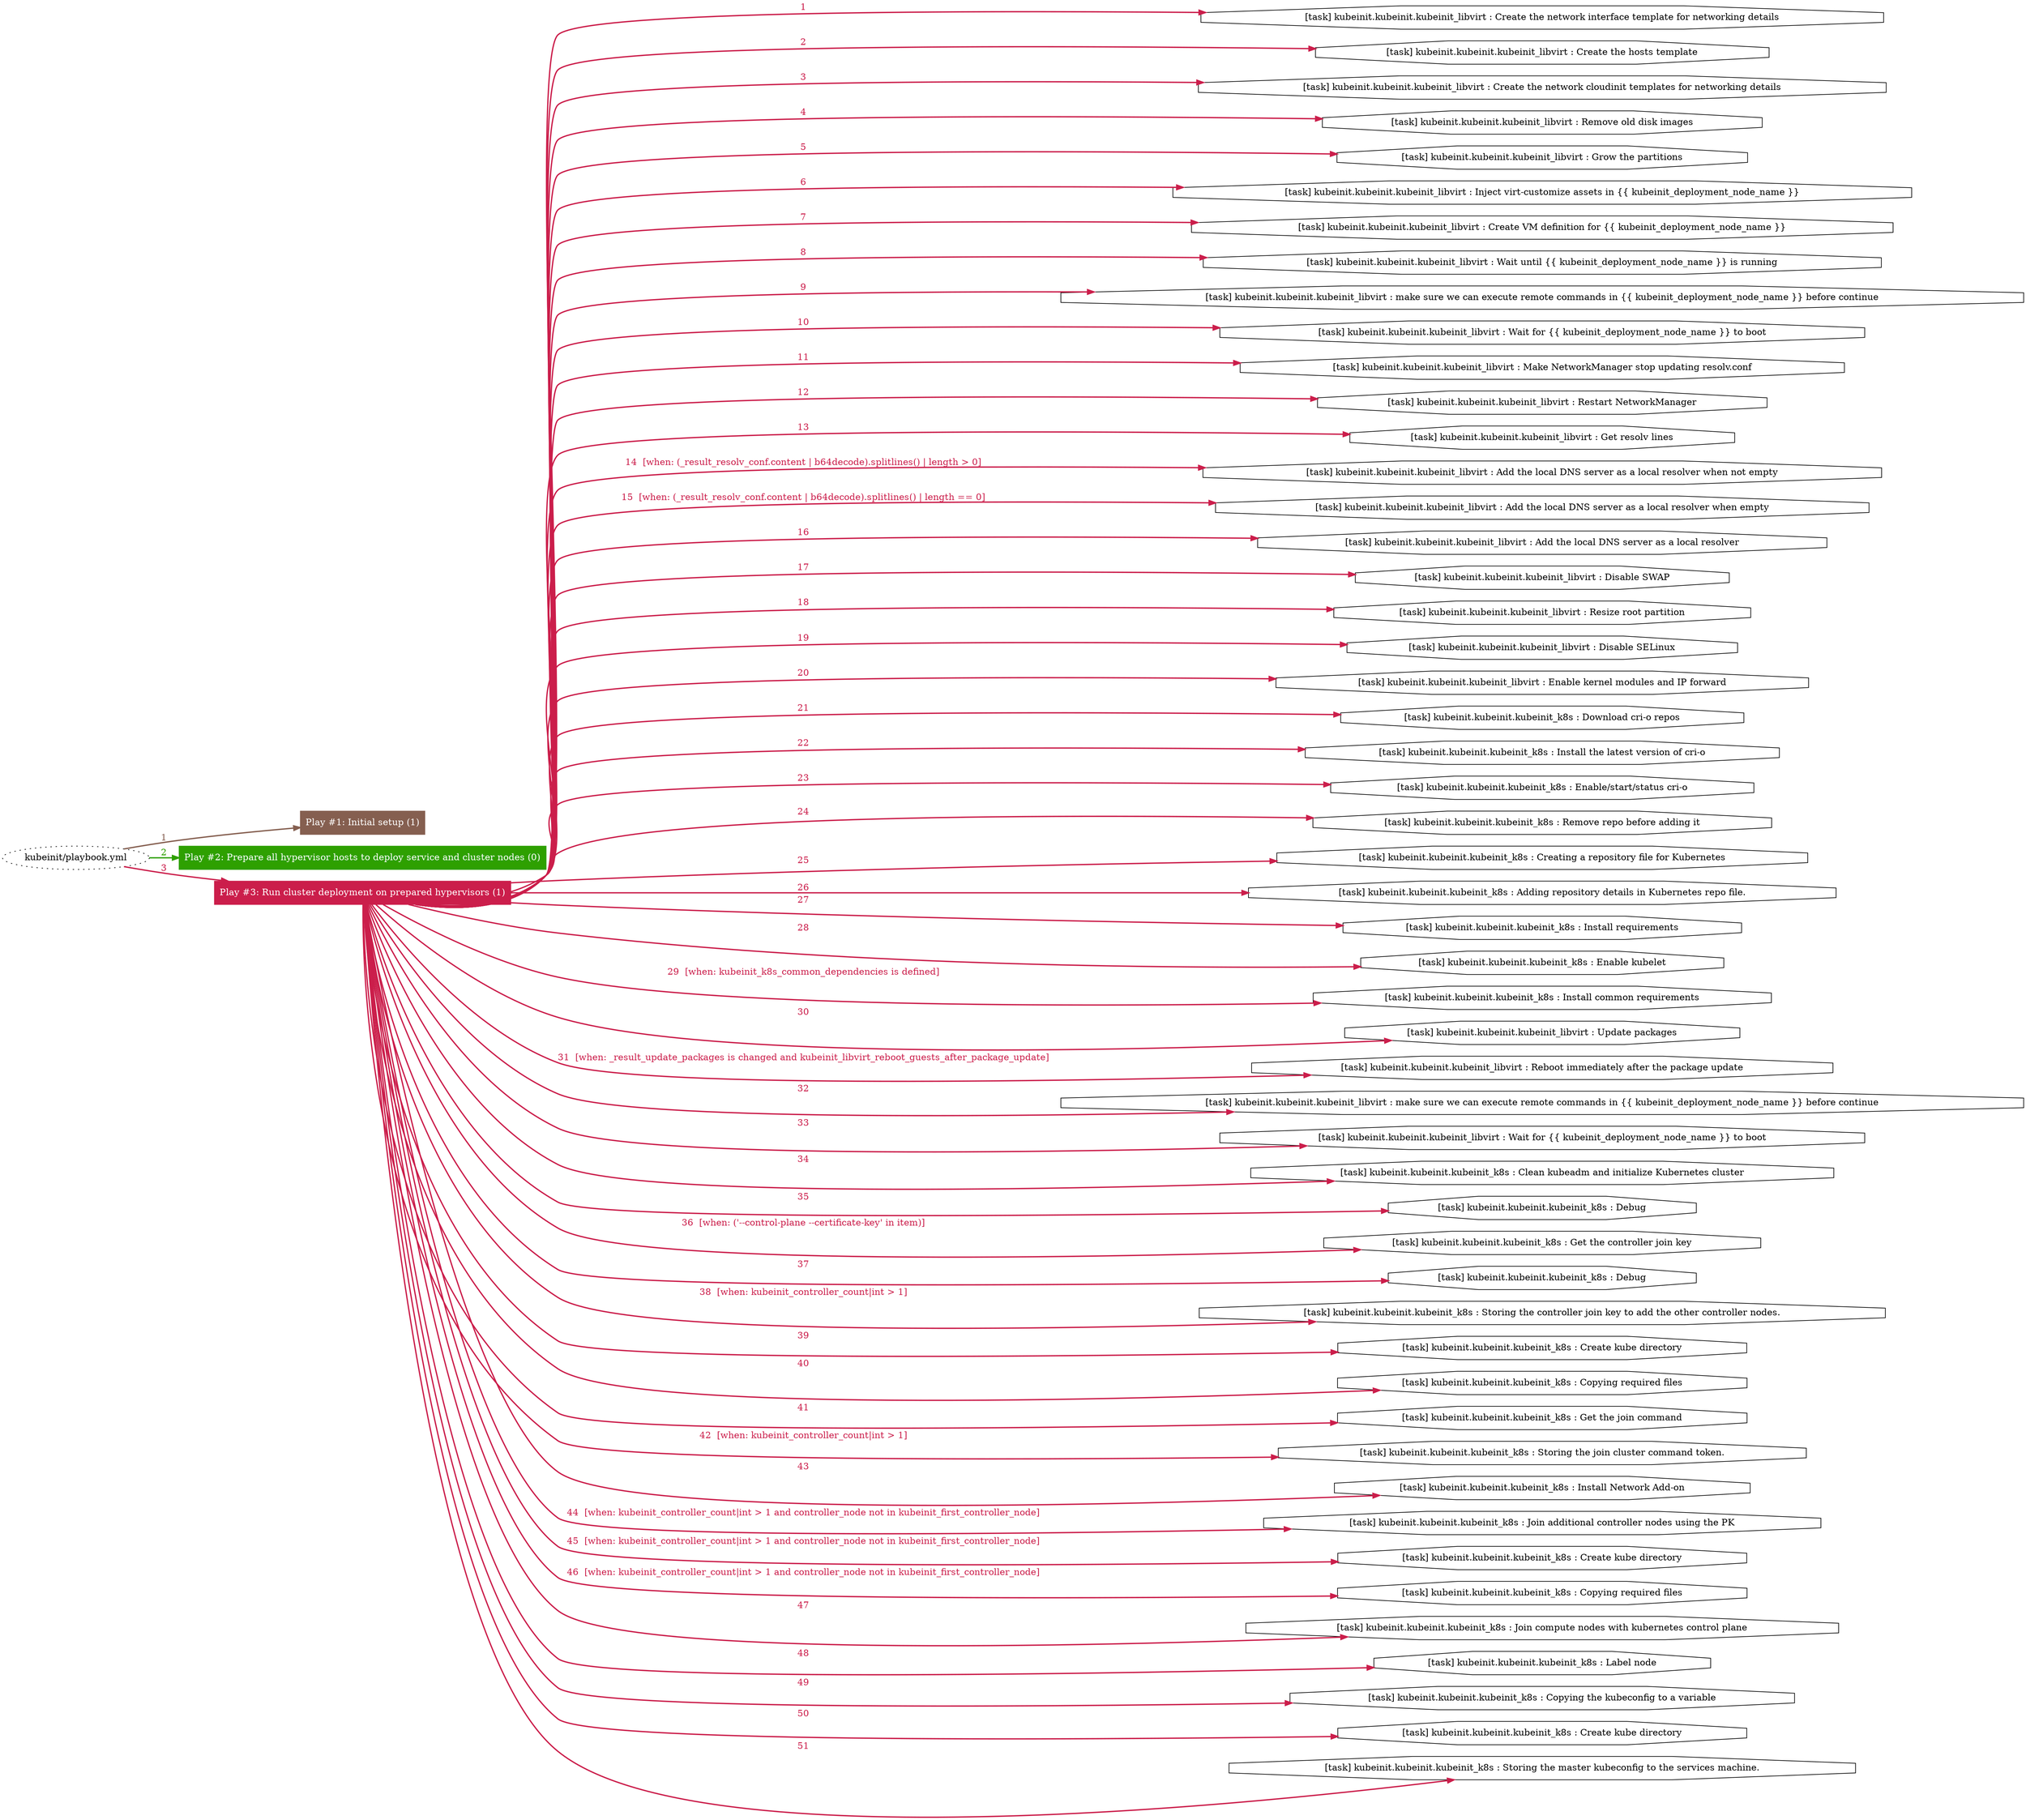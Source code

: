 digraph "kubeinit/playbook.yml "{
	graph [concentrate=true ordering=in rankdir=LR ratio=fill]
	edge [esep=5 sep=10]
	"kubeinit/playbook.yml" [id=root_node style=dotted]
	subgraph "Play #1: Initial setup (1) "{
		"Play #1: Initial setup (1)" [color="#855f50" fontcolor="#ffffff" id="play_c512465d-b524-435c-b439-2b3dde1f9fe7" shape=box style=filled tooltip=localhost]
		"kubeinit/playbook.yml" -> "Play #1: Initial setup (1)" [label=1 color="#855f50" fontcolor="#855f50" id="edge_c4e9bfd5-586d-4d53-99c8-03ea4cc5ab56" style=bold]
	}
	subgraph "Play #2: Prepare all hypervisor hosts to deploy service and cluster nodes (0) "{
		"Play #2: Prepare all hypervisor hosts to deploy service and cluster nodes (0)" [color="#2ea001" fontcolor="#ffffff" id="play_6a37a16e-189a-490f-ac2b-d4990b0c785c" shape=box style=filled tooltip=""]
		"kubeinit/playbook.yml" -> "Play #2: Prepare all hypervisor hosts to deploy service and cluster nodes (0)" [label=2 color="#2ea001" fontcolor="#2ea001" id="edge_19dacbe6-7cf7-46ae-9021-5a91bcc21c50" style=bold]
	}
	subgraph "Play #3: Run cluster deployment on prepared hypervisors (1) "{
		"Play #3: Run cluster deployment on prepared hypervisors (1)" [color="#cb1e4b" fontcolor="#ffffff" id="play_d298a8bb-73dd-41e0-952d-50d635ca10c9" shape=box style=filled tooltip=localhost]
		"kubeinit/playbook.yml" -> "Play #3: Run cluster deployment on prepared hypervisors (1)" [label=3 color="#cb1e4b" fontcolor="#cb1e4b" id="edge_919313da-baa7-425e-a359-ef4a81a32633" style=bold]
		"task_dccf6c4b-1cce-402c-8ed3-2d6be808d9bc" [label="[task] kubeinit.kubeinit.kubeinit_libvirt : Create the network interface template for networking details" id="task_dccf6c4b-1cce-402c-8ed3-2d6be808d9bc" shape=octagon tooltip="[task] kubeinit.kubeinit.kubeinit_libvirt : Create the network interface template for networking details"]
		"Play #3: Run cluster deployment on prepared hypervisors (1)" -> "task_dccf6c4b-1cce-402c-8ed3-2d6be808d9bc" [label=1 color="#cb1e4b" fontcolor="#cb1e4b" id="edge_dac07b3d-d97d-48b1-a875-a4810bec4b10" style=bold]
		"task_06076dbf-0bde-419c-a32f-c9b343227c30" [label="[task] kubeinit.kubeinit.kubeinit_libvirt : Create the hosts template" id="task_06076dbf-0bde-419c-a32f-c9b343227c30" shape=octagon tooltip="[task] kubeinit.kubeinit.kubeinit_libvirt : Create the hosts template"]
		"Play #3: Run cluster deployment on prepared hypervisors (1)" -> "task_06076dbf-0bde-419c-a32f-c9b343227c30" [label=2 color="#cb1e4b" fontcolor="#cb1e4b" id="edge_30b99c55-4f90-4308-b990-13785f1a8374" style=bold]
		"task_efa54977-1128-450a-a331-762e21a92321" [label="[task] kubeinit.kubeinit.kubeinit_libvirt : Create the network cloudinit templates for networking details" id="task_efa54977-1128-450a-a331-762e21a92321" shape=octagon tooltip="[task] kubeinit.kubeinit.kubeinit_libvirt : Create the network cloudinit templates for networking details"]
		"Play #3: Run cluster deployment on prepared hypervisors (1)" -> "task_efa54977-1128-450a-a331-762e21a92321" [label=3 color="#cb1e4b" fontcolor="#cb1e4b" id="edge_5109a4b3-b1cc-4e65-828f-ae98a289c101" style=bold]
		"task_ed935936-187a-4e80-868f-de36a2669047" [label="[task] kubeinit.kubeinit.kubeinit_libvirt : Remove old disk images" id="task_ed935936-187a-4e80-868f-de36a2669047" shape=octagon tooltip="[task] kubeinit.kubeinit.kubeinit_libvirt : Remove old disk images"]
		"Play #3: Run cluster deployment on prepared hypervisors (1)" -> "task_ed935936-187a-4e80-868f-de36a2669047" [label=4 color="#cb1e4b" fontcolor="#cb1e4b" id="edge_13f9e8b8-e4e1-4954-8c06-445574398fec" style=bold]
		"task_4676fa63-77ba-4ea3-96aa-0c4828fceb3a" [label="[task] kubeinit.kubeinit.kubeinit_libvirt : Grow the partitions" id="task_4676fa63-77ba-4ea3-96aa-0c4828fceb3a" shape=octagon tooltip="[task] kubeinit.kubeinit.kubeinit_libvirt : Grow the partitions"]
		"Play #3: Run cluster deployment on prepared hypervisors (1)" -> "task_4676fa63-77ba-4ea3-96aa-0c4828fceb3a" [label=5 color="#cb1e4b" fontcolor="#cb1e4b" id="edge_75020392-7ad2-4ce8-9cd7-d4ed15589029" style=bold]
		"task_1e473c52-8778-4886-8c38-74d5e40c4a42" [label="[task] kubeinit.kubeinit.kubeinit_libvirt : Inject virt-customize assets in {{ kubeinit_deployment_node_name }}" id="task_1e473c52-8778-4886-8c38-74d5e40c4a42" shape=octagon tooltip="[task] kubeinit.kubeinit.kubeinit_libvirt : Inject virt-customize assets in {{ kubeinit_deployment_node_name }}"]
		"Play #3: Run cluster deployment on prepared hypervisors (1)" -> "task_1e473c52-8778-4886-8c38-74d5e40c4a42" [label=6 color="#cb1e4b" fontcolor="#cb1e4b" id="edge_49d6b940-76e6-4711-b901-c34ed7baeb9e" style=bold]
		"task_2f874cb3-c300-4fad-9de0-3f0ada270f5b" [label="[task] kubeinit.kubeinit.kubeinit_libvirt : Create VM definition for {{ kubeinit_deployment_node_name }}" id="task_2f874cb3-c300-4fad-9de0-3f0ada270f5b" shape=octagon tooltip="[task] kubeinit.kubeinit.kubeinit_libvirt : Create VM definition for {{ kubeinit_deployment_node_name }}"]
		"Play #3: Run cluster deployment on prepared hypervisors (1)" -> "task_2f874cb3-c300-4fad-9de0-3f0ada270f5b" [label=7 color="#cb1e4b" fontcolor="#cb1e4b" id="edge_0363fc5b-bf50-4643-9ead-8b0442e518f9" style=bold]
		"task_7538cd1d-ae66-4337-a480-492473bd3177" [label="[task] kubeinit.kubeinit.kubeinit_libvirt : Wait until {{ kubeinit_deployment_node_name }} is running" id="task_7538cd1d-ae66-4337-a480-492473bd3177" shape=octagon tooltip="[task] kubeinit.kubeinit.kubeinit_libvirt : Wait until {{ kubeinit_deployment_node_name }} is running"]
		"Play #3: Run cluster deployment on prepared hypervisors (1)" -> "task_7538cd1d-ae66-4337-a480-492473bd3177" [label=8 color="#cb1e4b" fontcolor="#cb1e4b" id="edge_542a5322-d8dc-4e52-b6e5-a8fdcec6cd9b" style=bold]
		"task_6d7455ff-0b03-4607-ba88-06adb8ad2c02" [label="[task] kubeinit.kubeinit.kubeinit_libvirt : make sure we can execute remote commands in {{ kubeinit_deployment_node_name }} before continue" id="task_6d7455ff-0b03-4607-ba88-06adb8ad2c02" shape=octagon tooltip="[task] kubeinit.kubeinit.kubeinit_libvirt : make sure we can execute remote commands in {{ kubeinit_deployment_node_name }} before continue"]
		"Play #3: Run cluster deployment on prepared hypervisors (1)" -> "task_6d7455ff-0b03-4607-ba88-06adb8ad2c02" [label=9 color="#cb1e4b" fontcolor="#cb1e4b" id="edge_0fde5122-1e02-4f3e-b22f-ef87b6b25691" style=bold]
		"task_41f6ffcf-caed-404f-b666-e28b5ae2f418" [label="[task] kubeinit.kubeinit.kubeinit_libvirt : Wait for {{ kubeinit_deployment_node_name }} to boot" id="task_41f6ffcf-caed-404f-b666-e28b5ae2f418" shape=octagon tooltip="[task] kubeinit.kubeinit.kubeinit_libvirt : Wait for {{ kubeinit_deployment_node_name }} to boot"]
		"Play #3: Run cluster deployment on prepared hypervisors (1)" -> "task_41f6ffcf-caed-404f-b666-e28b5ae2f418" [label=10 color="#cb1e4b" fontcolor="#cb1e4b" id="edge_ec940617-49aa-45b8-a312-8e61cdf79112" style=bold]
		"task_e2889fdd-e925-48a5-b272-351ec5c52382" [label="[task] kubeinit.kubeinit.kubeinit_libvirt : Make NetworkManager stop updating resolv.conf" id="task_e2889fdd-e925-48a5-b272-351ec5c52382" shape=octagon tooltip="[task] kubeinit.kubeinit.kubeinit_libvirt : Make NetworkManager stop updating resolv.conf"]
		"Play #3: Run cluster deployment on prepared hypervisors (1)" -> "task_e2889fdd-e925-48a5-b272-351ec5c52382" [label=11 color="#cb1e4b" fontcolor="#cb1e4b" id="edge_2da0a9a8-dbdf-4448-89fb-1a8c13c563ab" style=bold]
		"task_49648c1c-610a-44a5-b735-5abfc87e5d6b" [label="[task] kubeinit.kubeinit.kubeinit_libvirt : Restart NetworkManager" id="task_49648c1c-610a-44a5-b735-5abfc87e5d6b" shape=octagon tooltip="[task] kubeinit.kubeinit.kubeinit_libvirt : Restart NetworkManager"]
		"Play #3: Run cluster deployment on prepared hypervisors (1)" -> "task_49648c1c-610a-44a5-b735-5abfc87e5d6b" [label=12 color="#cb1e4b" fontcolor="#cb1e4b" id="edge_7266eee2-ea4e-4994-bbb3-8599eb71367f" style=bold]
		"task_2644b1ed-3644-4300-b570-4d5fb0a6a26e" [label="[task] kubeinit.kubeinit.kubeinit_libvirt : Get resolv lines" id="task_2644b1ed-3644-4300-b570-4d5fb0a6a26e" shape=octagon tooltip="[task] kubeinit.kubeinit.kubeinit_libvirt : Get resolv lines"]
		"Play #3: Run cluster deployment on prepared hypervisors (1)" -> "task_2644b1ed-3644-4300-b570-4d5fb0a6a26e" [label=13 color="#cb1e4b" fontcolor="#cb1e4b" id="edge_1e3877d8-27c7-4676-b905-4c2a3b820530" style=bold]
		"task_111e5b7e-a356-401f-85e7-297a23fa9e6c" [label="[task] kubeinit.kubeinit.kubeinit_libvirt : Add the local DNS server as a local resolver when not empty" id="task_111e5b7e-a356-401f-85e7-297a23fa9e6c" shape=octagon tooltip="[task] kubeinit.kubeinit.kubeinit_libvirt : Add the local DNS server as a local resolver when not empty"]
		"Play #3: Run cluster deployment on prepared hypervisors (1)" -> "task_111e5b7e-a356-401f-85e7-297a23fa9e6c" [label="14  [when: (_result_resolv_conf.content | b64decode).splitlines() | length > 0]" color="#cb1e4b" fontcolor="#cb1e4b" id="edge_390ae9ce-cf1c-405c-b158-5a70f144e962" style=bold]
		"task_7bee3ed7-59a0-4e0e-86b3-5118f2d65a70" [label="[task] kubeinit.kubeinit.kubeinit_libvirt : Add the local DNS server as a local resolver when empty" id="task_7bee3ed7-59a0-4e0e-86b3-5118f2d65a70" shape=octagon tooltip="[task] kubeinit.kubeinit.kubeinit_libvirt : Add the local DNS server as a local resolver when empty"]
		"Play #3: Run cluster deployment on prepared hypervisors (1)" -> "task_7bee3ed7-59a0-4e0e-86b3-5118f2d65a70" [label="15  [when: (_result_resolv_conf.content | b64decode).splitlines() | length == 0]" color="#cb1e4b" fontcolor="#cb1e4b" id="edge_0256b3b8-1487-4980-bdf6-50179a70f7a5" style=bold]
		"task_63c3c163-c6d8-4c87-8651-646289d12b5f" [label="[task] kubeinit.kubeinit.kubeinit_libvirt : Add the local DNS server as a local resolver" id="task_63c3c163-c6d8-4c87-8651-646289d12b5f" shape=octagon tooltip="[task] kubeinit.kubeinit.kubeinit_libvirt : Add the local DNS server as a local resolver"]
		"Play #3: Run cluster deployment on prepared hypervisors (1)" -> "task_63c3c163-c6d8-4c87-8651-646289d12b5f" [label=16 color="#cb1e4b" fontcolor="#cb1e4b" id="edge_8a50fc3a-3a87-4377-b3fc-b575ecab2aaf" style=bold]
		"task_4fb7366b-bdc3-46e4-9a9d-ff670091f464" [label="[task] kubeinit.kubeinit.kubeinit_libvirt : Disable SWAP" id="task_4fb7366b-bdc3-46e4-9a9d-ff670091f464" shape=octagon tooltip="[task] kubeinit.kubeinit.kubeinit_libvirt : Disable SWAP"]
		"Play #3: Run cluster deployment on prepared hypervisors (1)" -> "task_4fb7366b-bdc3-46e4-9a9d-ff670091f464" [label=17 color="#cb1e4b" fontcolor="#cb1e4b" id="edge_24872afe-4017-47ee-9ff3-f4914e375f22" style=bold]
		"task_b6cdcabd-9ab3-49c7-aaaf-07a00ceab763" [label="[task] kubeinit.kubeinit.kubeinit_libvirt : Resize root partition" id="task_b6cdcabd-9ab3-49c7-aaaf-07a00ceab763" shape=octagon tooltip="[task] kubeinit.kubeinit.kubeinit_libvirt : Resize root partition"]
		"Play #3: Run cluster deployment on prepared hypervisors (1)" -> "task_b6cdcabd-9ab3-49c7-aaaf-07a00ceab763" [label=18 color="#cb1e4b" fontcolor="#cb1e4b" id="edge_c6169003-316e-41ea-aa60-eec94b1380f8" style=bold]
		"task_2ac3f690-1aa8-4883-9b28-3030e62bb984" [label="[task] kubeinit.kubeinit.kubeinit_libvirt : Disable SELinux" id="task_2ac3f690-1aa8-4883-9b28-3030e62bb984" shape=octagon tooltip="[task] kubeinit.kubeinit.kubeinit_libvirt : Disable SELinux"]
		"Play #3: Run cluster deployment on prepared hypervisors (1)" -> "task_2ac3f690-1aa8-4883-9b28-3030e62bb984" [label=19 color="#cb1e4b" fontcolor="#cb1e4b" id="edge_d096fe4b-869d-4e22-a9d7-e1b4a1f542ee" style=bold]
		"task_8c4477c7-dfba-4e3e-87fe-2bd659bff7ba" [label="[task] kubeinit.kubeinit.kubeinit_libvirt : Enable kernel modules and IP forward" id="task_8c4477c7-dfba-4e3e-87fe-2bd659bff7ba" shape=octagon tooltip="[task] kubeinit.kubeinit.kubeinit_libvirt : Enable kernel modules and IP forward"]
		"Play #3: Run cluster deployment on prepared hypervisors (1)" -> "task_8c4477c7-dfba-4e3e-87fe-2bd659bff7ba" [label=20 color="#cb1e4b" fontcolor="#cb1e4b" id="edge_8b6030d9-fad3-4240-9fa1-401de2cb9408" style=bold]
		"task_591b1a9e-f7bf-4634-9572-27341d6b5542" [label="[task] kubeinit.kubeinit.kubeinit_k8s : Download cri-o repos" id="task_591b1a9e-f7bf-4634-9572-27341d6b5542" shape=octagon tooltip="[task] kubeinit.kubeinit.kubeinit_k8s : Download cri-o repos"]
		"Play #3: Run cluster deployment on prepared hypervisors (1)" -> "task_591b1a9e-f7bf-4634-9572-27341d6b5542" [label=21 color="#cb1e4b" fontcolor="#cb1e4b" id="edge_c5809300-1ccd-4b6c-972d-51f04dcc8729" style=bold]
		"task_996d2ab3-df59-4402-8768-fa983f868124" [label="[task] kubeinit.kubeinit.kubeinit_k8s : Install the latest version of cri-o" id="task_996d2ab3-df59-4402-8768-fa983f868124" shape=octagon tooltip="[task] kubeinit.kubeinit.kubeinit_k8s : Install the latest version of cri-o"]
		"Play #3: Run cluster deployment on prepared hypervisors (1)" -> "task_996d2ab3-df59-4402-8768-fa983f868124" [label=22 color="#cb1e4b" fontcolor="#cb1e4b" id="edge_30a9d296-b552-4dfd-ac44-798a0ca6bc18" style=bold]
		"task_057f7293-4e96-4a89-8eba-2eccdb9aa960" [label="[task] kubeinit.kubeinit.kubeinit_k8s : Enable/start/status cri-o" id="task_057f7293-4e96-4a89-8eba-2eccdb9aa960" shape=octagon tooltip="[task] kubeinit.kubeinit.kubeinit_k8s : Enable/start/status cri-o"]
		"Play #3: Run cluster deployment on prepared hypervisors (1)" -> "task_057f7293-4e96-4a89-8eba-2eccdb9aa960" [label=23 color="#cb1e4b" fontcolor="#cb1e4b" id="edge_a1881e6b-2505-446d-81d5-32f3e451339d" style=bold]
		"task_2456007b-35c3-441b-a11c-05be370e421e" [label="[task] kubeinit.kubeinit.kubeinit_k8s : Remove repo before adding it" id="task_2456007b-35c3-441b-a11c-05be370e421e" shape=octagon tooltip="[task] kubeinit.kubeinit.kubeinit_k8s : Remove repo before adding it"]
		"Play #3: Run cluster deployment on prepared hypervisors (1)" -> "task_2456007b-35c3-441b-a11c-05be370e421e" [label=24 color="#cb1e4b" fontcolor="#cb1e4b" id="edge_f1897df2-c924-4dc6-bfe4-7910a57e07db" style=bold]
		"task_de6a83f6-7c52-46db-9377-1ad8ab7abbce" [label="[task] kubeinit.kubeinit.kubeinit_k8s : Creating a repository file for Kubernetes" id="task_de6a83f6-7c52-46db-9377-1ad8ab7abbce" shape=octagon tooltip="[task] kubeinit.kubeinit.kubeinit_k8s : Creating a repository file for Kubernetes"]
		"Play #3: Run cluster deployment on prepared hypervisors (1)" -> "task_de6a83f6-7c52-46db-9377-1ad8ab7abbce" [label=25 color="#cb1e4b" fontcolor="#cb1e4b" id="edge_10cfd10f-4007-45b9-9e85-362146e7a86b" style=bold]
		"task_6064340d-61fa-4277-ac8e-0e628675fdb3" [label="[task] kubeinit.kubeinit.kubeinit_k8s : Adding repository details in Kubernetes repo file." id="task_6064340d-61fa-4277-ac8e-0e628675fdb3" shape=octagon tooltip="[task] kubeinit.kubeinit.kubeinit_k8s : Adding repository details in Kubernetes repo file."]
		"Play #3: Run cluster deployment on prepared hypervisors (1)" -> "task_6064340d-61fa-4277-ac8e-0e628675fdb3" [label=26 color="#cb1e4b" fontcolor="#cb1e4b" id="edge_55e30974-d3f8-45cb-893f-cb7601626421" style=bold]
		"task_5900ace6-2207-4b13-af7b-4b302761d766" [label="[task] kubeinit.kubeinit.kubeinit_k8s : Install requirements" id="task_5900ace6-2207-4b13-af7b-4b302761d766" shape=octagon tooltip="[task] kubeinit.kubeinit.kubeinit_k8s : Install requirements"]
		"Play #3: Run cluster deployment on prepared hypervisors (1)" -> "task_5900ace6-2207-4b13-af7b-4b302761d766" [label=27 color="#cb1e4b" fontcolor="#cb1e4b" id="edge_d379aa46-43a6-4ca2-864d-20b38a2ccaf4" style=bold]
		"task_3281d682-0d73-4ec3-b79e-0eb5782b7527" [label="[task] kubeinit.kubeinit.kubeinit_k8s : Enable kubelet" id="task_3281d682-0d73-4ec3-b79e-0eb5782b7527" shape=octagon tooltip="[task] kubeinit.kubeinit.kubeinit_k8s : Enable kubelet"]
		"Play #3: Run cluster deployment on prepared hypervisors (1)" -> "task_3281d682-0d73-4ec3-b79e-0eb5782b7527" [label=28 color="#cb1e4b" fontcolor="#cb1e4b" id="edge_bc1e145c-f13e-481a-9de3-ac4044102971" style=bold]
		"task_8f79ccf7-4c24-45a9-87b4-e4803a866eae" [label="[task] kubeinit.kubeinit.kubeinit_k8s : Install common requirements" id="task_8f79ccf7-4c24-45a9-87b4-e4803a866eae" shape=octagon tooltip="[task] kubeinit.kubeinit.kubeinit_k8s : Install common requirements"]
		"Play #3: Run cluster deployment on prepared hypervisors (1)" -> "task_8f79ccf7-4c24-45a9-87b4-e4803a866eae" [label="29  [when: kubeinit_k8s_common_dependencies is defined]" color="#cb1e4b" fontcolor="#cb1e4b" id="edge_926476ba-4b37-4a24-b0d1-2a4ca8aded75" style=bold]
		"task_350ebbb1-a0e3-4a06-ab6d-4c5409962025" [label="[task] kubeinit.kubeinit.kubeinit_libvirt : Update packages" id="task_350ebbb1-a0e3-4a06-ab6d-4c5409962025" shape=octagon tooltip="[task] kubeinit.kubeinit.kubeinit_libvirt : Update packages"]
		"Play #3: Run cluster deployment on prepared hypervisors (1)" -> "task_350ebbb1-a0e3-4a06-ab6d-4c5409962025" [label=30 color="#cb1e4b" fontcolor="#cb1e4b" id="edge_11b0ae93-ff08-4e33-947b-f52afd83bffa" style=bold]
		"task_42c7683b-d41b-4685-be47-bbed3a75d550" [label="[task] kubeinit.kubeinit.kubeinit_libvirt : Reboot immediately after the package update" id="task_42c7683b-d41b-4685-be47-bbed3a75d550" shape=octagon tooltip="[task] kubeinit.kubeinit.kubeinit_libvirt : Reboot immediately after the package update"]
		"Play #3: Run cluster deployment on prepared hypervisors (1)" -> "task_42c7683b-d41b-4685-be47-bbed3a75d550" [label="31  [when: _result_update_packages is changed and kubeinit_libvirt_reboot_guests_after_package_update]" color="#cb1e4b" fontcolor="#cb1e4b" id="edge_e58ed46f-82a6-4ca9-a102-50d2e992ff14" style=bold]
		"task_d6a82249-e119-461b-abc8-da0a7471ee13" [label="[task] kubeinit.kubeinit.kubeinit_libvirt : make sure we can execute remote commands in {{ kubeinit_deployment_node_name }} before continue" id="task_d6a82249-e119-461b-abc8-da0a7471ee13" shape=octagon tooltip="[task] kubeinit.kubeinit.kubeinit_libvirt : make sure we can execute remote commands in {{ kubeinit_deployment_node_name }} before continue"]
		"Play #3: Run cluster deployment on prepared hypervisors (1)" -> "task_d6a82249-e119-461b-abc8-da0a7471ee13" [label=32 color="#cb1e4b" fontcolor="#cb1e4b" id="edge_42699bd6-daa4-40b9-a230-51a70fe0d491" style=bold]
		"task_3d6ebb31-c78b-4b7b-8b6b-81d781e1b549" [label="[task] kubeinit.kubeinit.kubeinit_libvirt : Wait for {{ kubeinit_deployment_node_name }} to boot" id="task_3d6ebb31-c78b-4b7b-8b6b-81d781e1b549" shape=octagon tooltip="[task] kubeinit.kubeinit.kubeinit_libvirt : Wait for {{ kubeinit_deployment_node_name }} to boot"]
		"Play #3: Run cluster deployment on prepared hypervisors (1)" -> "task_3d6ebb31-c78b-4b7b-8b6b-81d781e1b549" [label=33 color="#cb1e4b" fontcolor="#cb1e4b" id="edge_715d17dd-de4a-48ca-81d8-b4176318799a" style=bold]
		"task_7e2e8f7c-e890-48a0-966b-1ce109281662" [label="[task] kubeinit.kubeinit.kubeinit_k8s : Clean kubeadm and initialize Kubernetes cluster" id="task_7e2e8f7c-e890-48a0-966b-1ce109281662" shape=octagon tooltip="[task] kubeinit.kubeinit.kubeinit_k8s : Clean kubeadm and initialize Kubernetes cluster"]
		"Play #3: Run cluster deployment on prepared hypervisors (1)" -> "task_7e2e8f7c-e890-48a0-966b-1ce109281662" [label=34 color="#cb1e4b" fontcolor="#cb1e4b" id="edge_cf015a40-ba2c-43dd-98c5-d366e9d56f97" style=bold]
		"task_13477878-8846-49f8-b99c-946c130af708" [label="[task] kubeinit.kubeinit.kubeinit_k8s : Debug" id="task_13477878-8846-49f8-b99c-946c130af708" shape=octagon tooltip="[task] kubeinit.kubeinit.kubeinit_k8s : Debug"]
		"Play #3: Run cluster deployment on prepared hypervisors (1)" -> "task_13477878-8846-49f8-b99c-946c130af708" [label=35 color="#cb1e4b" fontcolor="#cb1e4b" id="edge_18488fa3-03d9-4f18-b1e1-a50394265450" style=bold]
		"task_111b772e-abcc-400b-9bbc-a17fdb9c7562" [label="[task] kubeinit.kubeinit.kubeinit_k8s : Get the controller join key" id="task_111b772e-abcc-400b-9bbc-a17fdb9c7562" shape=octagon tooltip="[task] kubeinit.kubeinit.kubeinit_k8s : Get the controller join key"]
		"Play #3: Run cluster deployment on prepared hypervisors (1)" -> "task_111b772e-abcc-400b-9bbc-a17fdb9c7562" [label="36  [when: ('--control-plane --certificate-key' in item)]" color="#cb1e4b" fontcolor="#cb1e4b" id="edge_1f7f9c6b-2e08-4ed2-96ee-91c4c5aedb4e" style=bold]
		"task_c8633739-e46a-4233-bfde-7a87ce0dbf54" [label="[task] kubeinit.kubeinit.kubeinit_k8s : Debug" id="task_c8633739-e46a-4233-bfde-7a87ce0dbf54" shape=octagon tooltip="[task] kubeinit.kubeinit.kubeinit_k8s : Debug"]
		"Play #3: Run cluster deployment on prepared hypervisors (1)" -> "task_c8633739-e46a-4233-bfde-7a87ce0dbf54" [label=37 color="#cb1e4b" fontcolor="#cb1e4b" id="edge_8ef82a2f-b12c-46b3-9aa3-7c9e34f11609" style=bold]
		"task_171b646f-333d-4099-9b8f-399660db21d5" [label="[task] kubeinit.kubeinit.kubeinit_k8s : Storing the controller join key to add the other controller nodes." id="task_171b646f-333d-4099-9b8f-399660db21d5" shape=octagon tooltip="[task] kubeinit.kubeinit.kubeinit_k8s : Storing the controller join key to add the other controller nodes."]
		"Play #3: Run cluster deployment on prepared hypervisors (1)" -> "task_171b646f-333d-4099-9b8f-399660db21d5" [label="38  [when: kubeinit_controller_count|int > 1]" color="#cb1e4b" fontcolor="#cb1e4b" id="edge_6ef0e031-6c3d-429b-a6c8-fc84d45726f5" style=bold]
		"task_b603156f-f46f-4f74-b709-21b463a40299" [label="[task] kubeinit.kubeinit.kubeinit_k8s : Create kube directory" id="task_b603156f-f46f-4f74-b709-21b463a40299" shape=octagon tooltip="[task] kubeinit.kubeinit.kubeinit_k8s : Create kube directory"]
		"Play #3: Run cluster deployment on prepared hypervisors (1)" -> "task_b603156f-f46f-4f74-b709-21b463a40299" [label=39 color="#cb1e4b" fontcolor="#cb1e4b" id="edge_d3b29e74-d5af-41d1-8e4d-155f19506378" style=bold]
		"task_708b7aaa-1b62-4e53-9731-b7bf36caa93b" [label="[task] kubeinit.kubeinit.kubeinit_k8s : Copying required files" id="task_708b7aaa-1b62-4e53-9731-b7bf36caa93b" shape=octagon tooltip="[task] kubeinit.kubeinit.kubeinit_k8s : Copying required files"]
		"Play #3: Run cluster deployment on prepared hypervisors (1)" -> "task_708b7aaa-1b62-4e53-9731-b7bf36caa93b" [label=40 color="#cb1e4b" fontcolor="#cb1e4b" id="edge_d0684ffd-957b-4ae9-a491-7553f7fc11e8" style=bold]
		"task_192c1aea-584e-4118-bebc-f1c8e4228411" [label="[task] kubeinit.kubeinit.kubeinit_k8s : Get the join command" id="task_192c1aea-584e-4118-bebc-f1c8e4228411" shape=octagon tooltip="[task] kubeinit.kubeinit.kubeinit_k8s : Get the join command"]
		"Play #3: Run cluster deployment on prepared hypervisors (1)" -> "task_192c1aea-584e-4118-bebc-f1c8e4228411" [label=41 color="#cb1e4b" fontcolor="#cb1e4b" id="edge_0c8d2c32-f4e8-454d-a211-fd09122ce4a4" style=bold]
		"task_5624d9c7-55e6-4d0b-8dac-54364779fd03" [label="[task] kubeinit.kubeinit.kubeinit_k8s : Storing the join cluster command token." id="task_5624d9c7-55e6-4d0b-8dac-54364779fd03" shape=octagon tooltip="[task] kubeinit.kubeinit.kubeinit_k8s : Storing the join cluster command token."]
		"Play #3: Run cluster deployment on prepared hypervisors (1)" -> "task_5624d9c7-55e6-4d0b-8dac-54364779fd03" [label="42  [when: kubeinit_controller_count|int > 1]" color="#cb1e4b" fontcolor="#cb1e4b" id="edge_988405d7-ea07-49c5-b48d-7df24a5e87ec" style=bold]
		"task_d82af19b-7609-488d-b171-16240aecac56" [label="[task] kubeinit.kubeinit.kubeinit_k8s : Install Network Add-on" id="task_d82af19b-7609-488d-b171-16240aecac56" shape=octagon tooltip="[task] kubeinit.kubeinit.kubeinit_k8s : Install Network Add-on"]
		"Play #3: Run cluster deployment on prepared hypervisors (1)" -> "task_d82af19b-7609-488d-b171-16240aecac56" [label=43 color="#cb1e4b" fontcolor="#cb1e4b" id="edge_8254dbfa-5677-428c-be72-0f110d7c8f3f" style=bold]
		"task_74c9c2a6-b66d-41c0-a499-fc12ddd26320" [label="[task] kubeinit.kubeinit.kubeinit_k8s : Join additional controller nodes using the PK" id="task_74c9c2a6-b66d-41c0-a499-fc12ddd26320" shape=octagon tooltip="[task] kubeinit.kubeinit.kubeinit_k8s : Join additional controller nodes using the PK"]
		"Play #3: Run cluster deployment on prepared hypervisors (1)" -> "task_74c9c2a6-b66d-41c0-a499-fc12ddd26320" [label="44  [when: kubeinit_controller_count|int > 1 and controller_node not in kubeinit_first_controller_node]" color="#cb1e4b" fontcolor="#cb1e4b" id="edge_b28a04d3-9491-4eb7-94f9-575f3596b888" style=bold]
		"task_9abf35e4-133f-43d6-8590-6f46d11b4b59" [label="[task] kubeinit.kubeinit.kubeinit_k8s : Create kube directory" id="task_9abf35e4-133f-43d6-8590-6f46d11b4b59" shape=octagon tooltip="[task] kubeinit.kubeinit.kubeinit_k8s : Create kube directory"]
		"Play #3: Run cluster deployment on prepared hypervisors (1)" -> "task_9abf35e4-133f-43d6-8590-6f46d11b4b59" [label="45  [when: kubeinit_controller_count|int > 1 and controller_node not in kubeinit_first_controller_node]" color="#cb1e4b" fontcolor="#cb1e4b" id="edge_bb119940-5c65-4e0d-a625-ebc8db21c18b" style=bold]
		"task_3e2fcea3-96b4-4779-96a4-760e696f32f3" [label="[task] kubeinit.kubeinit.kubeinit_k8s : Copying required files" id="task_3e2fcea3-96b4-4779-96a4-760e696f32f3" shape=octagon tooltip="[task] kubeinit.kubeinit.kubeinit_k8s : Copying required files"]
		"Play #3: Run cluster deployment on prepared hypervisors (1)" -> "task_3e2fcea3-96b4-4779-96a4-760e696f32f3" [label="46  [when: kubeinit_controller_count|int > 1 and controller_node not in kubeinit_first_controller_node]" color="#cb1e4b" fontcolor="#cb1e4b" id="edge_1d25e141-caa7-4662-b168-b41dad9f73ce" style=bold]
		"task_82e5229d-7062-44a2-95ac-f86c87450014" [label="[task] kubeinit.kubeinit.kubeinit_k8s : Join compute nodes with kubernetes control plane" id="task_82e5229d-7062-44a2-95ac-f86c87450014" shape=octagon tooltip="[task] kubeinit.kubeinit.kubeinit_k8s : Join compute nodes with kubernetes control plane"]
		"Play #3: Run cluster deployment on prepared hypervisors (1)" -> "task_82e5229d-7062-44a2-95ac-f86c87450014" [label=47 color="#cb1e4b" fontcolor="#cb1e4b" id="edge_a7656d26-2b98-4356-896a-c52fc884f496" style=bold]
		"task_412d47f8-cd93-4562-853a-e8bc439954cf" [label="[task] kubeinit.kubeinit.kubeinit_k8s : Label node" id="task_412d47f8-cd93-4562-853a-e8bc439954cf" shape=octagon tooltip="[task] kubeinit.kubeinit.kubeinit_k8s : Label node"]
		"Play #3: Run cluster deployment on prepared hypervisors (1)" -> "task_412d47f8-cd93-4562-853a-e8bc439954cf" [label=48 color="#cb1e4b" fontcolor="#cb1e4b" id="edge_dbdfec69-510a-4de5-8feb-d9d8351d3569" style=bold]
		"task_5f287033-9e4c-43ca-b829-2e18f009fd15" [label="[task] kubeinit.kubeinit.kubeinit_k8s : Copying the kubeconfig to a variable" id="task_5f287033-9e4c-43ca-b829-2e18f009fd15" shape=octagon tooltip="[task] kubeinit.kubeinit.kubeinit_k8s : Copying the kubeconfig to a variable"]
		"Play #3: Run cluster deployment on prepared hypervisors (1)" -> "task_5f287033-9e4c-43ca-b829-2e18f009fd15" [label=49 color="#cb1e4b" fontcolor="#cb1e4b" id="edge_cd70418a-7583-4c01-80ed-3d9c097e0be3" style=bold]
		"task_0c1db660-5ca7-4dfd-bf6a-6ff455d9f5b8" [label="[task] kubeinit.kubeinit.kubeinit_k8s : Create kube directory" id="task_0c1db660-5ca7-4dfd-bf6a-6ff455d9f5b8" shape=octagon tooltip="[task] kubeinit.kubeinit.kubeinit_k8s : Create kube directory"]
		"Play #3: Run cluster deployment on prepared hypervisors (1)" -> "task_0c1db660-5ca7-4dfd-bf6a-6ff455d9f5b8" [label=50 color="#cb1e4b" fontcolor="#cb1e4b" id="edge_be91c6be-d4bd-47a5-adc1-63738d13ff32" style=bold]
		"task_746591d0-02b0-4381-8e63-8ca6d98cfb79" [label="[task] kubeinit.kubeinit.kubeinit_k8s : Storing the master kubeconfig to the services machine." id="task_746591d0-02b0-4381-8e63-8ca6d98cfb79" shape=octagon tooltip="[task] kubeinit.kubeinit.kubeinit_k8s : Storing the master kubeconfig to the services machine."]
		"Play #3: Run cluster deployment on prepared hypervisors (1)" -> "task_746591d0-02b0-4381-8e63-8ca6d98cfb79" [label=51 color="#cb1e4b" fontcolor="#cb1e4b" id="edge_27f32b0d-3fa1-4b3c-b0c7-4ddb4296c922" style=bold]
	}
}

